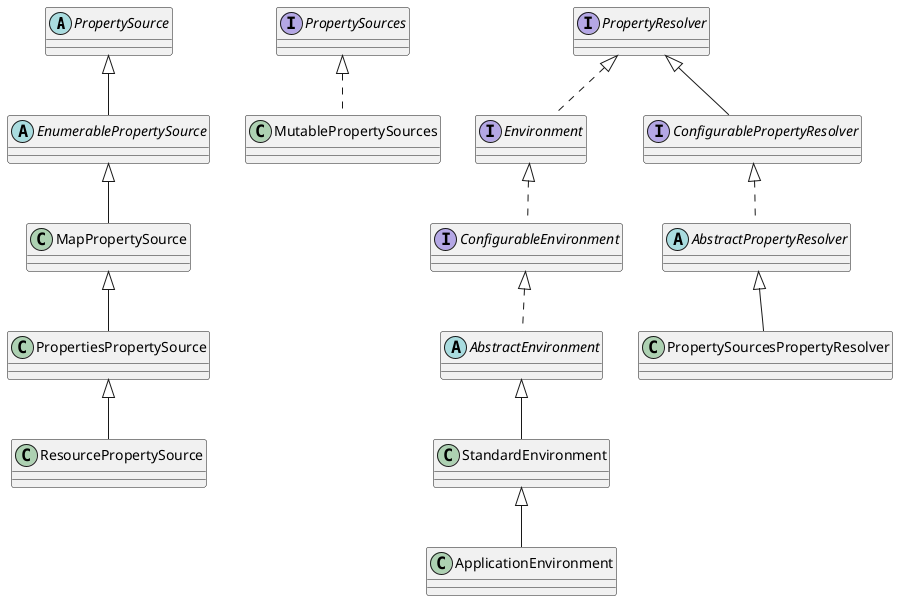 @startuml
'https://plantuml.com/class-diagram

abstract class PropertySource
abstract class EnumerablePropertySource
class MapPropertySource
class PropertiesPropertySource
class ResourcePropertySource

interface PropertySources
class MutablePropertySources

interface PropertyResolver
interface Environment
interface ConfigurableEnvironment
abstract class AbstractEnvironment
class StandardEnvironment
class ApplicationEnvironment

interface ConfigurablePropertyResolver
abstract class AbstractPropertyResolver
class PropertySourcesPropertyResolver

PropertySource <|-- EnumerablePropertySource
EnumerablePropertySource <|-- MapPropertySource
MapPropertySource <|-- PropertiesPropertySource
PropertiesPropertySource <|-- ResourcePropertySource

PropertySources <|.. MutablePropertySources

PropertyResolver <|.. Environment
Environment <|.. ConfigurableEnvironment
ConfigurableEnvironment <|.. AbstractEnvironment
AbstractEnvironment <|-- StandardEnvironment
StandardEnvironment <|-- ApplicationEnvironment

PropertyResolver <|-- ConfigurablePropertyResolver
ConfigurablePropertyResolver <|.. AbstractPropertyResolver
AbstractPropertyResolver <|-- PropertySourcesPropertyResolver

@enduml